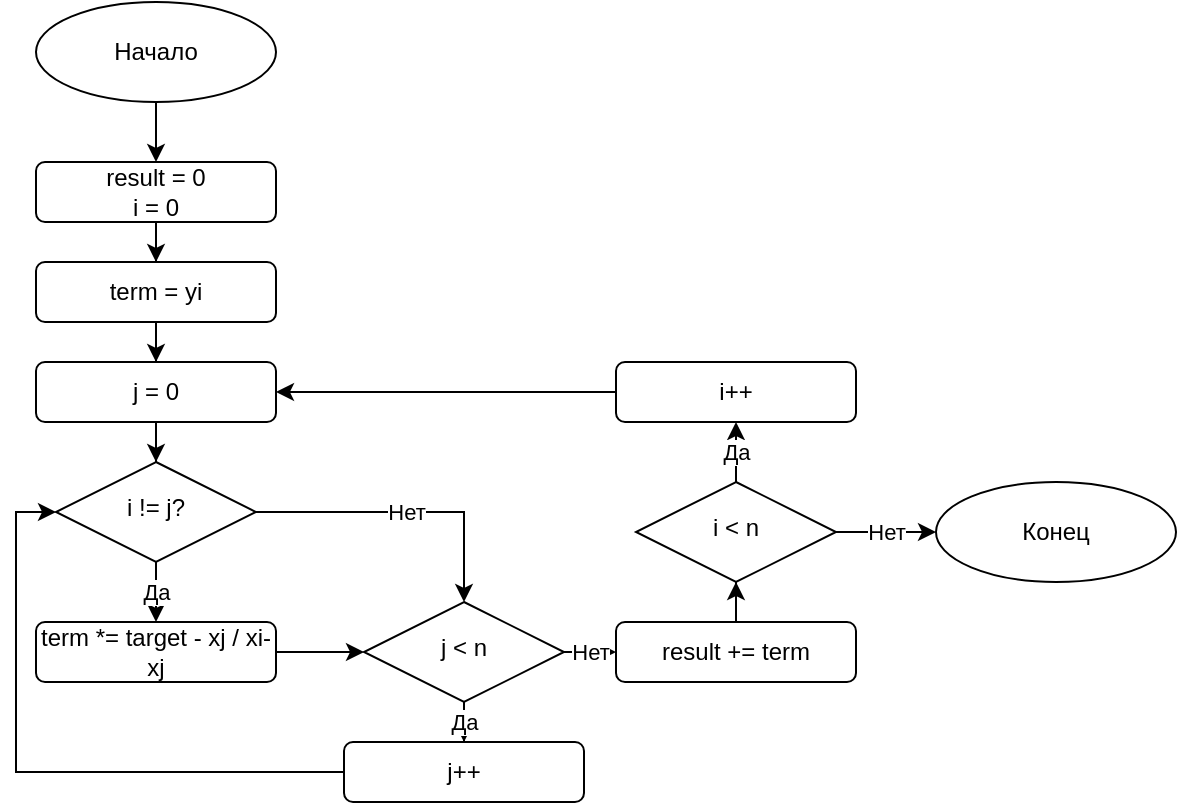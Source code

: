 <mxfile version="24.0.4" type="device">
  <diagram id="C5RBs43oDa-KdzZeNtuy" name="Page-1">
    <mxGraphModel dx="989" dy="610" grid="1" gridSize="10" guides="1" tooltips="1" connect="1" arrows="1" fold="1" page="1" pageScale="1" pageWidth="827" pageHeight="1169" math="0" shadow="0">
      <root>
        <mxCell id="WIyWlLk6GJQsqaUBKTNV-0" />
        <mxCell id="WIyWlLk6GJQsqaUBKTNV-1" parent="WIyWlLk6GJQsqaUBKTNV-0" />
        <mxCell id="u7wEtXLEIsoXLm5_NyUz-11" value="Да" style="edgeStyle=orthogonalEdgeStyle;rounded=0;orthogonalLoop=1;jettySize=auto;html=1;entryX=0.5;entryY=0;entryDx=0;entryDy=0;" edge="1" parent="WIyWlLk6GJQsqaUBKTNV-1" source="WIyWlLk6GJQsqaUBKTNV-6" target="u7wEtXLEIsoXLm5_NyUz-5">
          <mxGeometry relative="1" as="geometry" />
        </mxCell>
        <mxCell id="u7wEtXLEIsoXLm5_NyUz-14" value="Нет" style="edgeStyle=orthogonalEdgeStyle;rounded=0;orthogonalLoop=1;jettySize=auto;html=1;entryX=0.5;entryY=0;entryDx=0;entryDy=0;" edge="1" parent="WIyWlLk6GJQsqaUBKTNV-1" source="WIyWlLk6GJQsqaUBKTNV-6" target="u7wEtXLEIsoXLm5_NyUz-12">
          <mxGeometry relative="1" as="geometry" />
        </mxCell>
        <mxCell id="WIyWlLk6GJQsqaUBKTNV-6" value="i != j?" style="rhombus;whiteSpace=wrap;html=1;shadow=0;fontFamily=Helvetica;fontSize=12;align=center;strokeWidth=1;spacing=6;spacingTop=-4;" parent="WIyWlLk6GJQsqaUBKTNV-1" vertex="1">
          <mxGeometry x="160" y="260" width="100" height="50" as="geometry" />
        </mxCell>
        <mxCell id="u7wEtXLEIsoXLm5_NyUz-7" style="edgeStyle=orthogonalEdgeStyle;rounded=0;orthogonalLoop=1;jettySize=auto;html=1;entryX=0.5;entryY=0;entryDx=0;entryDy=0;" edge="1" parent="WIyWlLk6GJQsqaUBKTNV-1" source="u7wEtXLEIsoXLm5_NyUz-0" target="u7wEtXLEIsoXLm5_NyUz-1">
          <mxGeometry relative="1" as="geometry" />
        </mxCell>
        <mxCell id="u7wEtXLEIsoXLm5_NyUz-0" value="Начало" style="ellipse;whiteSpace=wrap;html=1;" vertex="1" parent="WIyWlLk6GJQsqaUBKTNV-1">
          <mxGeometry x="150" y="30" width="120" height="50" as="geometry" />
        </mxCell>
        <mxCell id="u7wEtXLEIsoXLm5_NyUz-8" style="edgeStyle=orthogonalEdgeStyle;rounded=0;orthogonalLoop=1;jettySize=auto;html=1;" edge="1" parent="WIyWlLk6GJQsqaUBKTNV-1" source="u7wEtXLEIsoXLm5_NyUz-1" target="u7wEtXLEIsoXLm5_NyUz-6">
          <mxGeometry relative="1" as="geometry" />
        </mxCell>
        <mxCell id="u7wEtXLEIsoXLm5_NyUz-1" value="result = 0&lt;div&gt;i = 0&lt;/div&gt;" style="rounded=1;whiteSpace=wrap;html=1;" vertex="1" parent="WIyWlLk6GJQsqaUBKTNV-1">
          <mxGeometry x="150" y="110" width="120" height="30" as="geometry" />
        </mxCell>
        <mxCell id="u7wEtXLEIsoXLm5_NyUz-10" style="edgeStyle=orthogonalEdgeStyle;rounded=0;orthogonalLoop=1;jettySize=auto;html=1;entryX=0.5;entryY=0;entryDx=0;entryDy=0;" edge="1" parent="WIyWlLk6GJQsqaUBKTNV-1" source="u7wEtXLEIsoXLm5_NyUz-2" target="WIyWlLk6GJQsqaUBKTNV-6">
          <mxGeometry relative="1" as="geometry" />
        </mxCell>
        <mxCell id="u7wEtXLEIsoXLm5_NyUz-2" value="j = 0" style="rounded=1;whiteSpace=wrap;html=1;" vertex="1" parent="WIyWlLk6GJQsqaUBKTNV-1">
          <mxGeometry x="150" y="210" width="120" height="30" as="geometry" />
        </mxCell>
        <mxCell id="u7wEtXLEIsoXLm5_NyUz-13" style="edgeStyle=orthogonalEdgeStyle;rounded=0;orthogonalLoop=1;jettySize=auto;html=1;entryX=0;entryY=0.5;entryDx=0;entryDy=0;" edge="1" parent="WIyWlLk6GJQsqaUBKTNV-1" source="u7wEtXLEIsoXLm5_NyUz-5" target="u7wEtXLEIsoXLm5_NyUz-12">
          <mxGeometry relative="1" as="geometry" />
        </mxCell>
        <mxCell id="u7wEtXLEIsoXLm5_NyUz-5" value="term *= target - xj / xi-xj" style="rounded=1;whiteSpace=wrap;html=1;" vertex="1" parent="WIyWlLk6GJQsqaUBKTNV-1">
          <mxGeometry x="150" y="340" width="120" height="30" as="geometry" />
        </mxCell>
        <mxCell id="u7wEtXLEIsoXLm5_NyUz-9" style="edgeStyle=orthogonalEdgeStyle;rounded=0;orthogonalLoop=1;jettySize=auto;html=1;" edge="1" parent="WIyWlLk6GJQsqaUBKTNV-1" source="u7wEtXLEIsoXLm5_NyUz-6" target="u7wEtXLEIsoXLm5_NyUz-2">
          <mxGeometry relative="1" as="geometry" />
        </mxCell>
        <mxCell id="u7wEtXLEIsoXLm5_NyUz-6" value="term = yi" style="rounded=1;whiteSpace=wrap;html=1;" vertex="1" parent="WIyWlLk6GJQsqaUBKTNV-1">
          <mxGeometry x="150" y="160" width="120" height="30" as="geometry" />
        </mxCell>
        <mxCell id="u7wEtXLEIsoXLm5_NyUz-16" value="Да" style="edgeStyle=orthogonalEdgeStyle;rounded=0;orthogonalLoop=1;jettySize=auto;html=1;entryX=0.5;entryY=0;entryDx=0;entryDy=0;" edge="1" parent="WIyWlLk6GJQsqaUBKTNV-1" source="u7wEtXLEIsoXLm5_NyUz-12" target="u7wEtXLEIsoXLm5_NyUz-15">
          <mxGeometry relative="1" as="geometry" />
        </mxCell>
        <mxCell id="u7wEtXLEIsoXLm5_NyUz-26" value="Нет" style="edgeStyle=orthogonalEdgeStyle;rounded=0;orthogonalLoop=1;jettySize=auto;html=1;entryX=0;entryY=0.5;entryDx=0;entryDy=0;" edge="1" parent="WIyWlLk6GJQsqaUBKTNV-1" source="u7wEtXLEIsoXLm5_NyUz-12" target="u7wEtXLEIsoXLm5_NyUz-24">
          <mxGeometry relative="1" as="geometry" />
        </mxCell>
        <mxCell id="u7wEtXLEIsoXLm5_NyUz-12" value="j &amp;lt; n" style="rhombus;whiteSpace=wrap;html=1;shadow=0;fontFamily=Helvetica;fontSize=12;align=center;strokeWidth=1;spacing=6;spacingTop=-4;" vertex="1" parent="WIyWlLk6GJQsqaUBKTNV-1">
          <mxGeometry x="314" y="330" width="100" height="50" as="geometry" />
        </mxCell>
        <mxCell id="u7wEtXLEIsoXLm5_NyUz-17" style="edgeStyle=orthogonalEdgeStyle;rounded=0;orthogonalLoop=1;jettySize=auto;html=1;entryX=0;entryY=0.5;entryDx=0;entryDy=0;" edge="1" parent="WIyWlLk6GJQsqaUBKTNV-1" source="u7wEtXLEIsoXLm5_NyUz-15" target="WIyWlLk6GJQsqaUBKTNV-6">
          <mxGeometry relative="1" as="geometry" />
        </mxCell>
        <mxCell id="u7wEtXLEIsoXLm5_NyUz-15" value="j++" style="rounded=1;whiteSpace=wrap;html=1;" vertex="1" parent="WIyWlLk6GJQsqaUBKTNV-1">
          <mxGeometry x="304" y="400" width="120" height="30" as="geometry" />
        </mxCell>
        <mxCell id="u7wEtXLEIsoXLm5_NyUz-22" value="Да" style="edgeStyle=orthogonalEdgeStyle;rounded=0;orthogonalLoop=1;jettySize=auto;html=1;entryX=0.5;entryY=1;entryDx=0;entryDy=0;" edge="1" parent="WIyWlLk6GJQsqaUBKTNV-1" source="u7wEtXLEIsoXLm5_NyUz-18" target="u7wEtXLEIsoXLm5_NyUz-21">
          <mxGeometry relative="1" as="geometry" />
        </mxCell>
        <mxCell id="u7wEtXLEIsoXLm5_NyUz-28" value="Нет" style="edgeStyle=orthogonalEdgeStyle;rounded=0;orthogonalLoop=1;jettySize=auto;html=1;entryX=0;entryY=0.5;entryDx=0;entryDy=0;" edge="1" parent="WIyWlLk6GJQsqaUBKTNV-1" source="u7wEtXLEIsoXLm5_NyUz-18" target="u7wEtXLEIsoXLm5_NyUz-27">
          <mxGeometry relative="1" as="geometry" />
        </mxCell>
        <mxCell id="u7wEtXLEIsoXLm5_NyUz-18" value="i &amp;lt; n" style="rhombus;whiteSpace=wrap;html=1;shadow=0;fontFamily=Helvetica;fontSize=12;align=center;strokeWidth=1;spacing=6;spacingTop=-4;" vertex="1" parent="WIyWlLk6GJQsqaUBKTNV-1">
          <mxGeometry x="450" y="270" width="100" height="50" as="geometry" />
        </mxCell>
        <mxCell id="u7wEtXLEIsoXLm5_NyUz-23" style="edgeStyle=orthogonalEdgeStyle;rounded=0;orthogonalLoop=1;jettySize=auto;html=1;entryX=1;entryY=0.5;entryDx=0;entryDy=0;" edge="1" parent="WIyWlLk6GJQsqaUBKTNV-1" source="u7wEtXLEIsoXLm5_NyUz-21" target="u7wEtXLEIsoXLm5_NyUz-2">
          <mxGeometry relative="1" as="geometry">
            <Array as="points">
              <mxPoint x="500" y="225" />
            </Array>
          </mxGeometry>
        </mxCell>
        <mxCell id="u7wEtXLEIsoXLm5_NyUz-21" value="i++" style="rounded=1;whiteSpace=wrap;html=1;" vertex="1" parent="WIyWlLk6GJQsqaUBKTNV-1">
          <mxGeometry x="440" y="210" width="120" height="30" as="geometry" />
        </mxCell>
        <mxCell id="u7wEtXLEIsoXLm5_NyUz-25" style="edgeStyle=orthogonalEdgeStyle;rounded=0;orthogonalLoop=1;jettySize=auto;html=1;" edge="1" parent="WIyWlLk6GJQsqaUBKTNV-1" source="u7wEtXLEIsoXLm5_NyUz-24" target="u7wEtXLEIsoXLm5_NyUz-18">
          <mxGeometry relative="1" as="geometry" />
        </mxCell>
        <mxCell id="u7wEtXLEIsoXLm5_NyUz-24" value="result += term" style="rounded=1;whiteSpace=wrap;html=1;" vertex="1" parent="WIyWlLk6GJQsqaUBKTNV-1">
          <mxGeometry x="440" y="340" width="120" height="30" as="geometry" />
        </mxCell>
        <mxCell id="u7wEtXLEIsoXLm5_NyUz-27" value="Конец" style="ellipse;whiteSpace=wrap;html=1;" vertex="1" parent="WIyWlLk6GJQsqaUBKTNV-1">
          <mxGeometry x="600" y="270" width="120" height="50" as="geometry" />
        </mxCell>
      </root>
    </mxGraphModel>
  </diagram>
</mxfile>
